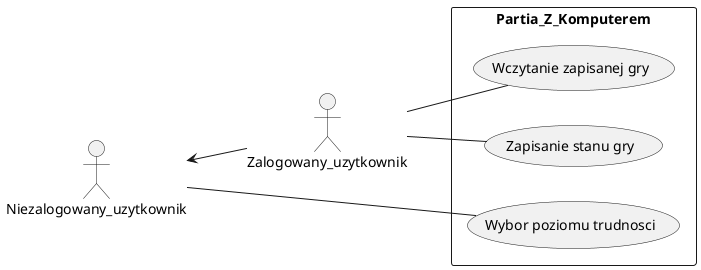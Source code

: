 @startuml partia_z_komputerem
left to right direction
actor Zalogowany_uzytkownik as loggedUser
actor Niezalogowany_uzytkownik as unloggedUser

rectangle Partia_Z_Komputerem{
    usecase "Wybor poziomu trudnosci" as l4
    usecase "Zapisanie stanu gry" as l2
    usecase "Wczytanie zapisanej gry" as l3
}


unloggedUser <-- loggedUser
loggedUser -- l2
loggedUser -- l3
unloggedUser -- l4

@enduml